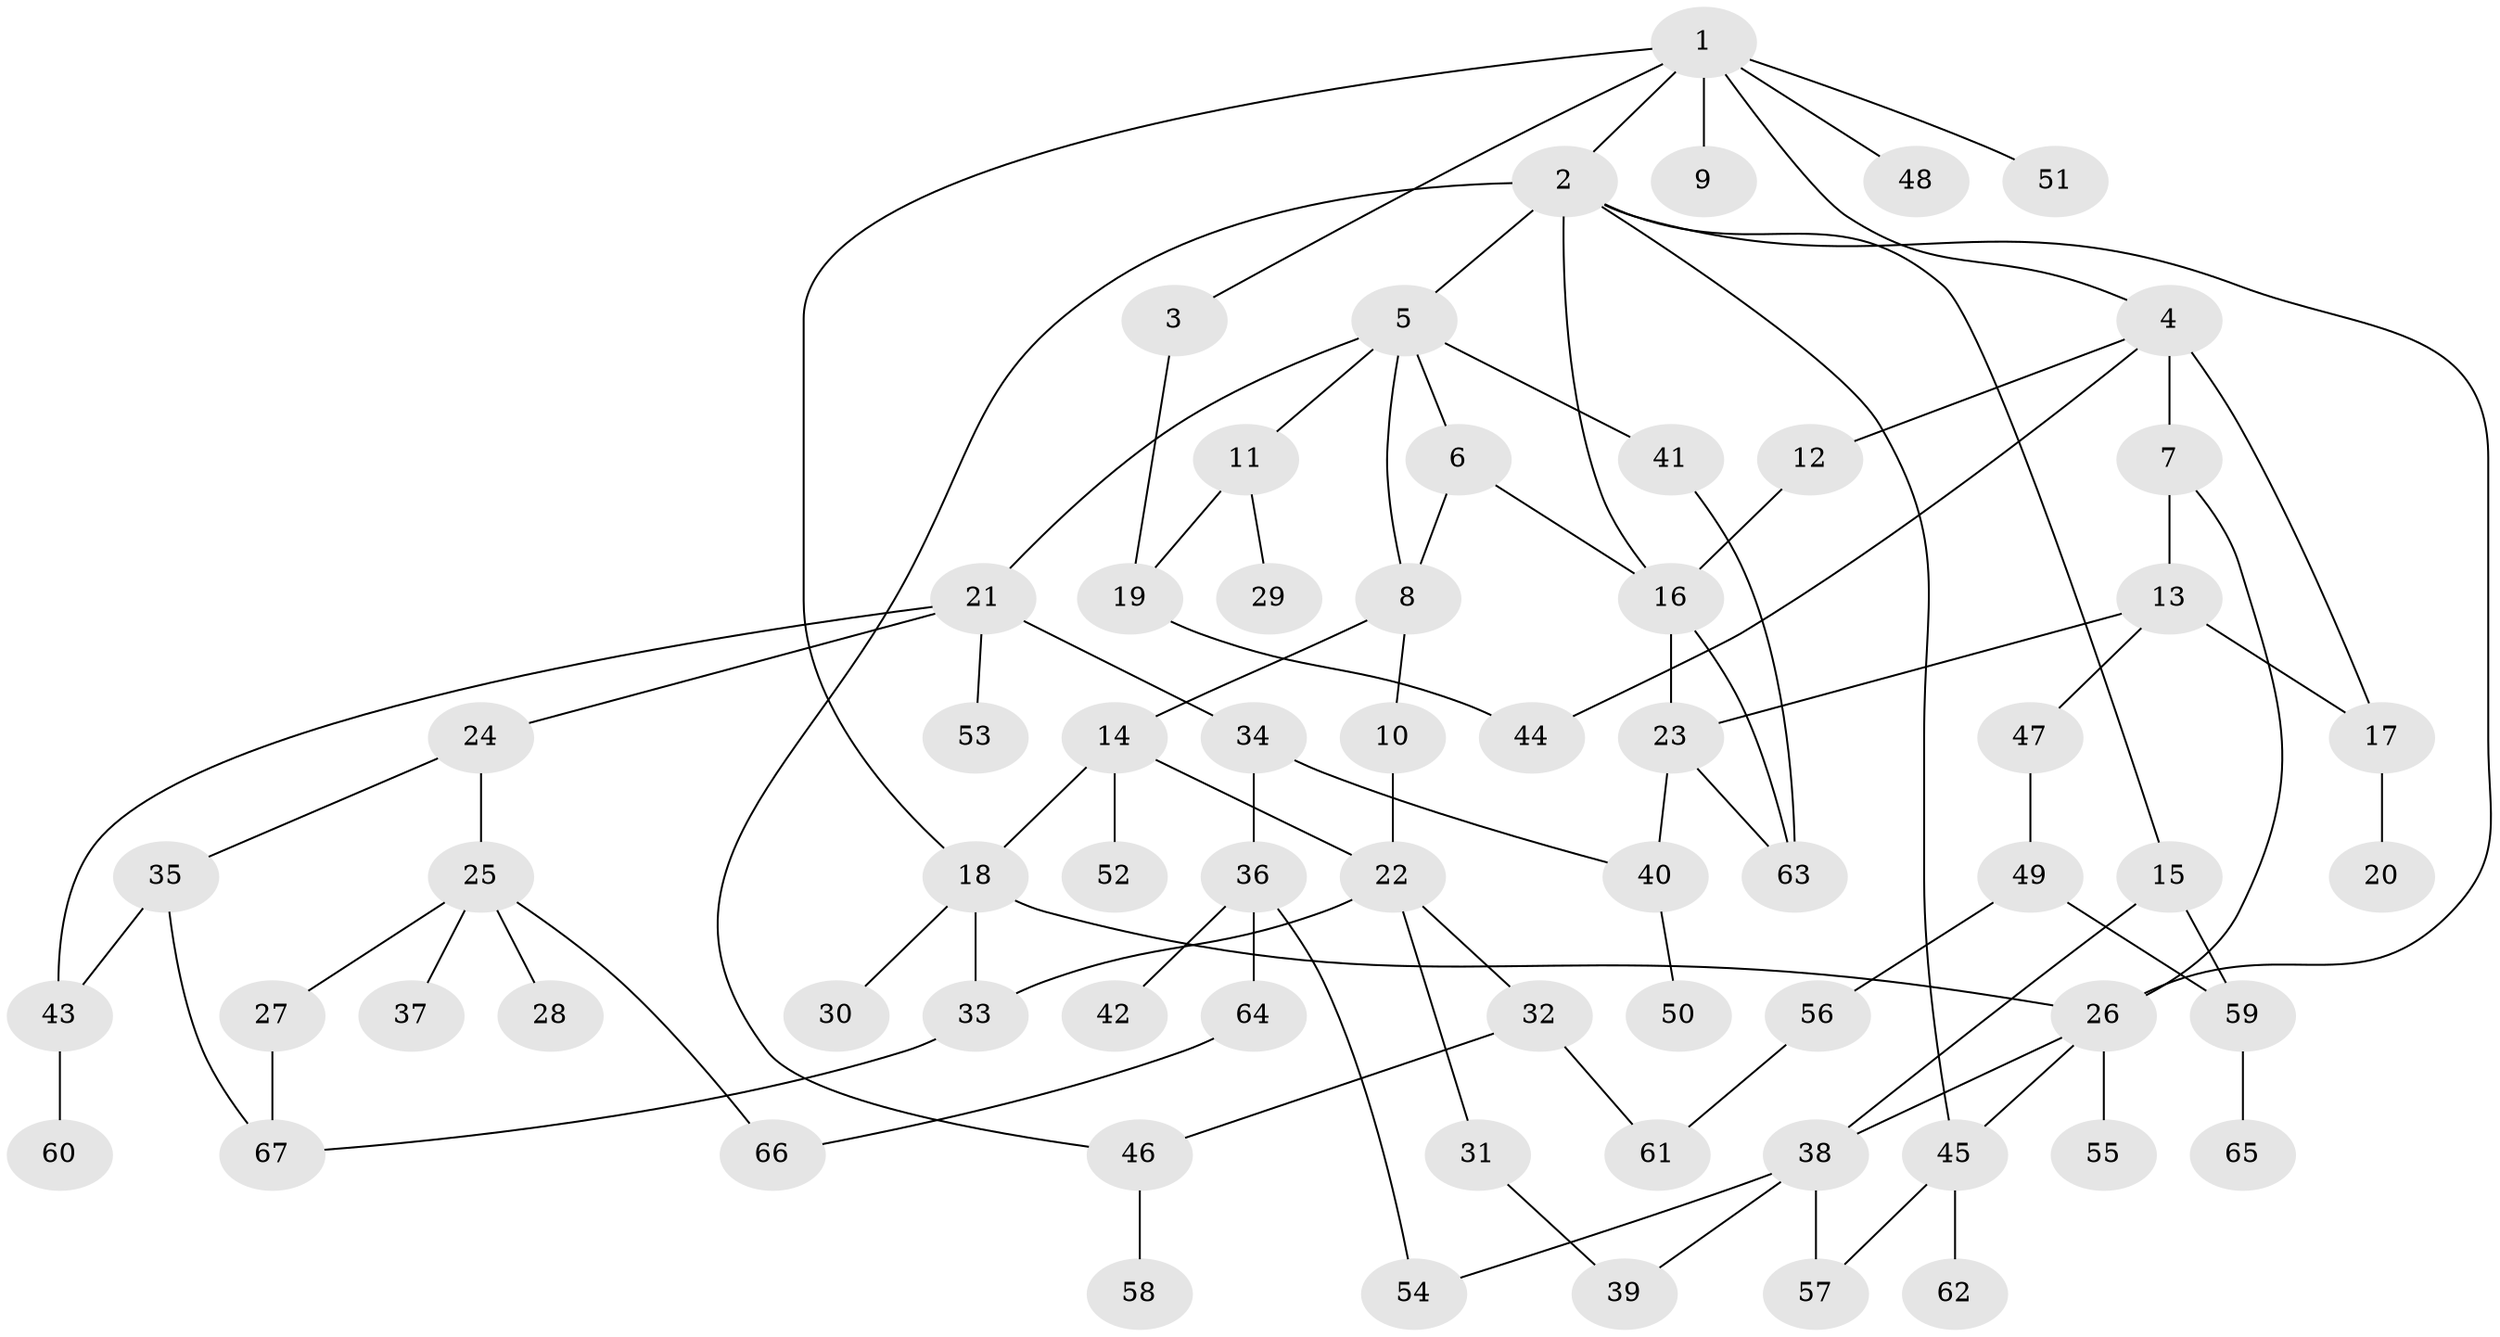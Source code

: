 // coarse degree distribution, {6: 0.06666666666666667, 9: 0.022222222222222223, 3: 0.1111111111111111, 8: 0.044444444444444446, 4: 0.2, 1: 0.28888888888888886, 2: 0.24444444444444444, 7: 0.022222222222222223}
// Generated by graph-tools (version 1.1) at 2025/41/03/06/25 10:41:28]
// undirected, 67 vertices, 93 edges
graph export_dot {
graph [start="1"]
  node [color=gray90,style=filled];
  1;
  2;
  3;
  4;
  5;
  6;
  7;
  8;
  9;
  10;
  11;
  12;
  13;
  14;
  15;
  16;
  17;
  18;
  19;
  20;
  21;
  22;
  23;
  24;
  25;
  26;
  27;
  28;
  29;
  30;
  31;
  32;
  33;
  34;
  35;
  36;
  37;
  38;
  39;
  40;
  41;
  42;
  43;
  44;
  45;
  46;
  47;
  48;
  49;
  50;
  51;
  52;
  53;
  54;
  55;
  56;
  57;
  58;
  59;
  60;
  61;
  62;
  63;
  64;
  65;
  66;
  67;
  1 -- 2;
  1 -- 3;
  1 -- 4;
  1 -- 9;
  1 -- 48;
  1 -- 51;
  1 -- 18;
  2 -- 5;
  2 -- 15;
  2 -- 45;
  2 -- 46;
  2 -- 16;
  2 -- 26;
  3 -- 19;
  4 -- 7;
  4 -- 12;
  4 -- 44;
  4 -- 17;
  5 -- 6;
  5 -- 11;
  5 -- 21;
  5 -- 41;
  5 -- 8;
  6 -- 8;
  6 -- 16;
  7 -- 13;
  7 -- 26;
  8 -- 10;
  8 -- 14;
  10 -- 22;
  11 -- 19;
  11 -- 29;
  12 -- 16;
  13 -- 17;
  13 -- 23;
  13 -- 47;
  14 -- 18;
  14 -- 22;
  14 -- 52;
  15 -- 59;
  15 -- 38;
  16 -- 23;
  16 -- 63;
  17 -- 20;
  18 -- 26;
  18 -- 30;
  18 -- 33;
  19 -- 44;
  21 -- 24;
  21 -- 34;
  21 -- 43;
  21 -- 53;
  22 -- 31;
  22 -- 32;
  22 -- 33;
  23 -- 63;
  23 -- 40;
  24 -- 25;
  24 -- 35;
  25 -- 27;
  25 -- 28;
  25 -- 37;
  25 -- 66;
  26 -- 38;
  26 -- 45;
  26 -- 55;
  27 -- 67;
  31 -- 39;
  32 -- 46;
  32 -- 61;
  33 -- 67;
  34 -- 36;
  34 -- 40;
  35 -- 67;
  35 -- 43;
  36 -- 42;
  36 -- 54;
  36 -- 64;
  38 -- 39;
  38 -- 57;
  38 -- 54;
  40 -- 50;
  41 -- 63;
  43 -- 60;
  45 -- 62;
  45 -- 57;
  46 -- 58;
  47 -- 49;
  49 -- 56;
  49 -- 59;
  56 -- 61;
  59 -- 65;
  64 -- 66;
}
